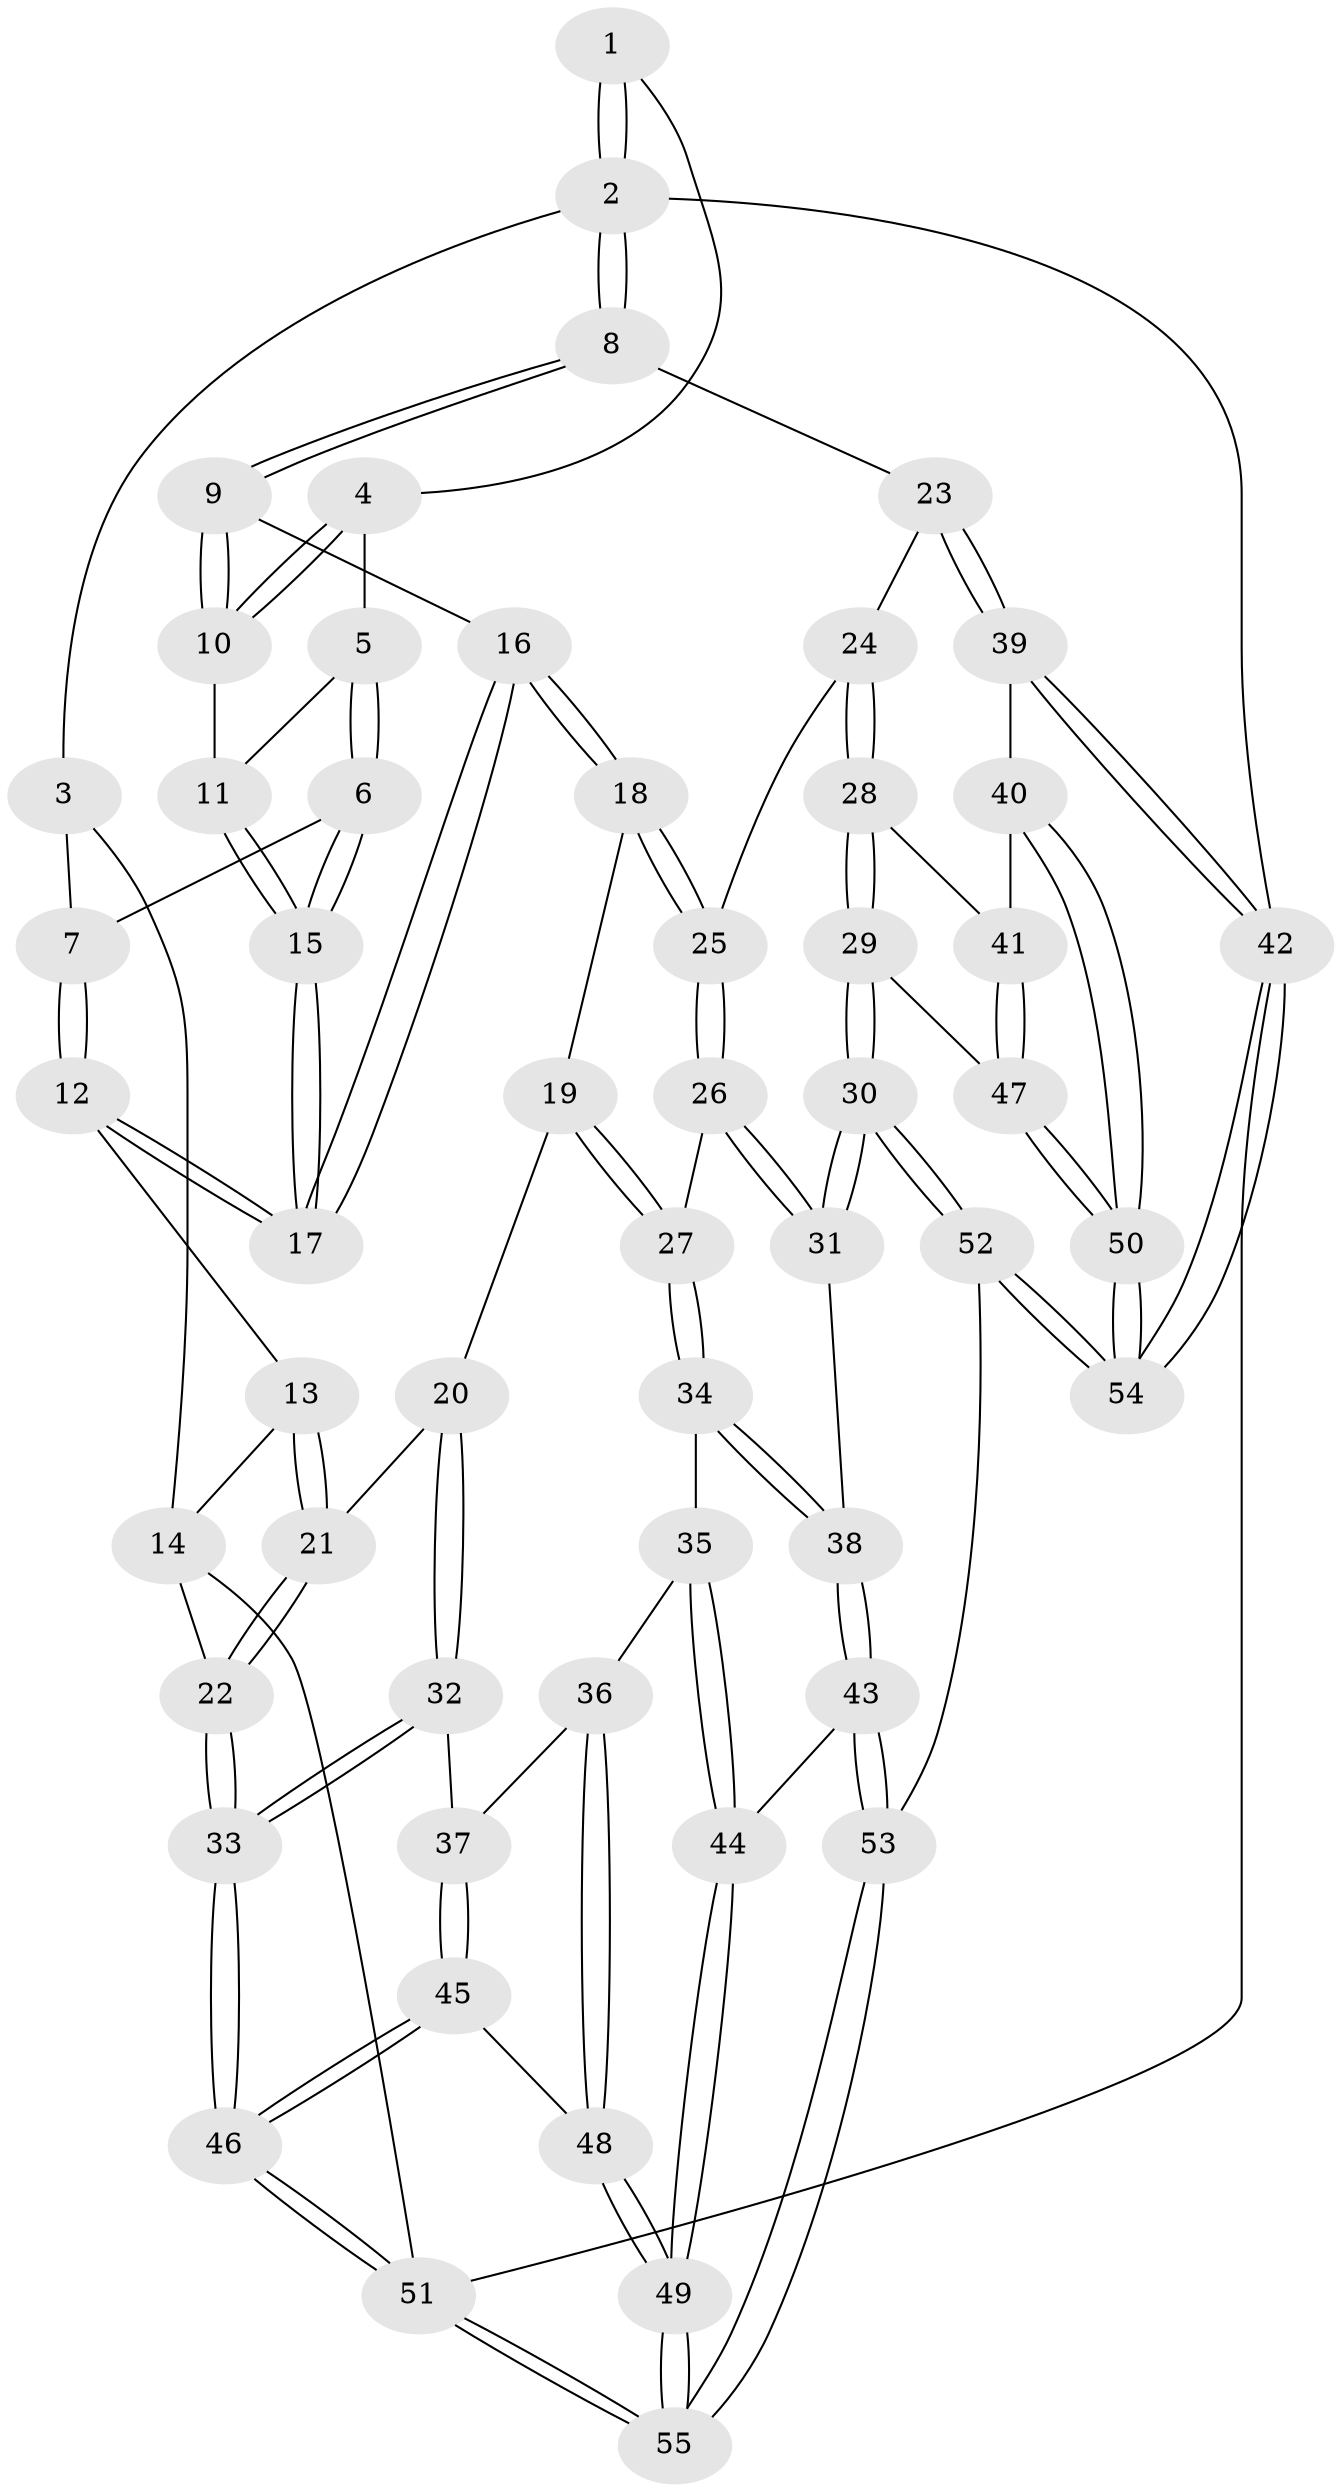 // Generated by graph-tools (version 1.1) at 2025/11/02/27/25 16:11:56]
// undirected, 55 vertices, 134 edges
graph export_dot {
graph [start="1"]
  node [color=gray90,style=filled];
  1 [pos="+0.6787676152106045+0"];
  2 [pos="+1+0"];
  3 [pos="+0.2462420840443209+0"];
  4 [pos="+0.6770865712009775+0"];
  5 [pos="+0.635916308262911+0.017851168251999755"];
  6 [pos="+0.5376207149427912+0.17835723242834436"];
  7 [pos="+0.26542065792104014+0"];
  8 [pos="+1+0.28489587903841684"];
  9 [pos="+1+0.25438048537209934"];
  10 [pos="+0.8969800684830431+0.18678840735562294"];
  11 [pos="+0.7645093807501309+0.20280568473348154"];
  12 [pos="+0.1570626597224895+0.26178866499486053"];
  13 [pos="+0.10868438635905271+0.28352777611119623"];
  14 [pos="+0+0.24696363090158036"];
  15 [pos="+0.5435702758621819+0.32253248368126786"];
  16 [pos="+0.5322347143132342+0.4316047357506932"];
  17 [pos="+0.5239131158998525+0.4097642580044367"];
  18 [pos="+0.5351586864683954+0.46325781417596434"];
  19 [pos="+0.4668610545370792+0.5437249288384502"];
  20 [pos="+0.2677299971383277+0.6390956200332985"];
  21 [pos="+0.14782887890194024+0.5476336713391822"];
  22 [pos="+0+0.6778581169334997"];
  23 [pos="+1+0.4987857885660712"];
  24 [pos="+0.7525947295335149+0.6012074426230964"];
  25 [pos="+0.7217741503856779+0.5966465240391732"];
  26 [pos="+0.6708773055123037+0.7640341396056605"];
  27 [pos="+0.4858858458831248+0.7571639454652389"];
  28 [pos="+0.8472784419908884+0.8136793390044478"];
  29 [pos="+0.8136207575879042+0.8701800797183213"];
  30 [pos="+0.7164832197191335+0.9147576973283118"];
  31 [pos="+0.6589127480977631+0.8620588190958051"];
  32 [pos="+0.2369971983726846+0.7374207368979833"];
  33 [pos="+0+0.7944280114935921"];
  34 [pos="+0.4824769966342636+0.7970818982929201"];
  35 [pos="+0.45747347646871794+0.8194247942871594"];
  36 [pos="+0.2679796161678306+0.7933752680477196"];
  37 [pos="+0.24504893515496465+0.764450084087859"];
  38 [pos="+0.6024319335547569+0.8701159210148584"];
  39 [pos="+1+0.7029254867455544"];
  40 [pos="+0.9957225513834997+0.8042108042642713"];
  41 [pos="+0.9838742788721493+0.8073049102307064"];
  42 [pos="+1+1"];
  43 [pos="+0.5466489786462344+0.9413123681423333"];
  44 [pos="+0.42240367654495975+0.9573982284536044"];
  45 [pos="+0.12704630187087462+0.9247884904922749"];
  46 [pos="+0+1"];
  47 [pos="+0.8903796424358867+0.9442083848603242"];
  48 [pos="+0.3196603771176355+0.9741322154463469"];
  49 [pos="+0.3536304569103471+1"];
  50 [pos="+0.9306327174327826+1"];
  51 [pos="+0+1"];
  52 [pos="+0.7300131225257996+1"];
  53 [pos="+0.6899669033506107+1"];
  54 [pos="+1+1"];
  55 [pos="+0.33654434468663935+1"];
  1 -- 2;
  1 -- 2;
  1 -- 4;
  2 -- 3;
  2 -- 8;
  2 -- 8;
  2 -- 42;
  3 -- 7;
  3 -- 14;
  4 -- 5;
  4 -- 10;
  4 -- 10;
  5 -- 6;
  5 -- 6;
  5 -- 11;
  6 -- 7;
  6 -- 15;
  6 -- 15;
  7 -- 12;
  7 -- 12;
  8 -- 9;
  8 -- 9;
  8 -- 23;
  9 -- 10;
  9 -- 10;
  9 -- 16;
  10 -- 11;
  11 -- 15;
  11 -- 15;
  12 -- 13;
  12 -- 17;
  12 -- 17;
  13 -- 14;
  13 -- 21;
  13 -- 21;
  14 -- 22;
  14 -- 51;
  15 -- 17;
  15 -- 17;
  16 -- 17;
  16 -- 17;
  16 -- 18;
  16 -- 18;
  18 -- 19;
  18 -- 25;
  18 -- 25;
  19 -- 20;
  19 -- 27;
  19 -- 27;
  20 -- 21;
  20 -- 32;
  20 -- 32;
  21 -- 22;
  21 -- 22;
  22 -- 33;
  22 -- 33;
  23 -- 24;
  23 -- 39;
  23 -- 39;
  24 -- 25;
  24 -- 28;
  24 -- 28;
  25 -- 26;
  25 -- 26;
  26 -- 27;
  26 -- 31;
  26 -- 31;
  27 -- 34;
  27 -- 34;
  28 -- 29;
  28 -- 29;
  28 -- 41;
  29 -- 30;
  29 -- 30;
  29 -- 47;
  30 -- 31;
  30 -- 31;
  30 -- 52;
  30 -- 52;
  31 -- 38;
  32 -- 33;
  32 -- 33;
  32 -- 37;
  33 -- 46;
  33 -- 46;
  34 -- 35;
  34 -- 38;
  34 -- 38;
  35 -- 36;
  35 -- 44;
  35 -- 44;
  36 -- 37;
  36 -- 48;
  36 -- 48;
  37 -- 45;
  37 -- 45;
  38 -- 43;
  38 -- 43;
  39 -- 40;
  39 -- 42;
  39 -- 42;
  40 -- 41;
  40 -- 50;
  40 -- 50;
  41 -- 47;
  41 -- 47;
  42 -- 54;
  42 -- 54;
  42 -- 51;
  43 -- 44;
  43 -- 53;
  43 -- 53;
  44 -- 49;
  44 -- 49;
  45 -- 46;
  45 -- 46;
  45 -- 48;
  46 -- 51;
  46 -- 51;
  47 -- 50;
  47 -- 50;
  48 -- 49;
  48 -- 49;
  49 -- 55;
  49 -- 55;
  50 -- 54;
  50 -- 54;
  51 -- 55;
  51 -- 55;
  52 -- 53;
  52 -- 54;
  52 -- 54;
  53 -- 55;
  53 -- 55;
}
